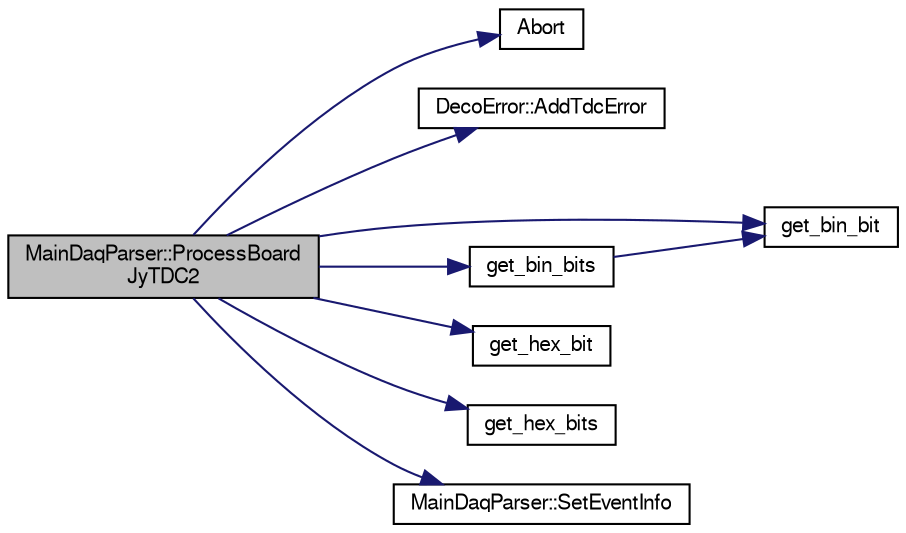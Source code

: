 digraph "MainDaqParser::ProcessBoardJyTDC2"
{
  bgcolor="transparent";
  edge [fontname="FreeSans",fontsize="10",labelfontname="FreeSans",labelfontsize="10"];
  node [fontname="FreeSans",fontsize="10",shape=record];
  rankdir="LR";
  Node1 [label="MainDaqParser::ProcessBoard\lJyTDC2",height=0.2,width=0.4,color="black", fillcolor="grey75", style="filled" fontcolor="black"];
  Node1 -> Node2 [color="midnightblue",fontsize="10",style="solid",fontname="FreeSans"];
  Node2 [label="Abort",height=0.2,width=0.4,color="black",URL="$d8/d78/CodaInputManager_8cc.html#a7aba209881ef8e916080304c12f70d18"];
  Node1 -> Node3 [color="midnightblue",fontsize="10",style="solid",fontname="FreeSans"];
  Node3 [label="DecoError::AddTdcError",height=0.2,width=0.4,color="black",URL="$d3/d6b/classDecoError.html#aa121147c5823e820dd9a6b16d5be2a55"];
  Node1 -> Node4 [color="midnightblue",fontsize="10",style="solid",fontname="FreeSans"];
  Node4 [label="get_bin_bit",height=0.2,width=0.4,color="black",URL="$d8/d78/CodaInputManager_8cc.html#a139982a90f3148f2bb4caf569be8f21b"];
  Node1 -> Node5 [color="midnightblue",fontsize="10",style="solid",fontname="FreeSans"];
  Node5 [label="get_bin_bits",height=0.2,width=0.4,color="black",URL="$d8/d78/CodaInputManager_8cc.html#ae4ab40fbb136f8c139525ec7d9c87cf5"];
  Node5 -> Node4 [color="midnightblue",fontsize="10",style="solid",fontname="FreeSans"];
  Node1 -> Node6 [color="midnightblue",fontsize="10",style="solid",fontname="FreeSans"];
  Node6 [label="get_hex_bit",height=0.2,width=0.4,color="black",URL="$d8/d78/CodaInputManager_8cc.html#a0e85f068e5aa83a6560177518a93e565"];
  Node1 -> Node7 [color="midnightblue",fontsize="10",style="solid",fontname="FreeSans"];
  Node7 [label="get_hex_bits",height=0.2,width=0.4,color="black",URL="$d8/d78/CodaInputManager_8cc.html#a64e9930ff828b30da3572a5ff66a4115"];
  Node1 -> Node8 [color="midnightblue",fontsize="10",style="solid",fontname="FreeSans"];
  Node8 [label="MainDaqParser::SetEventInfo",height=0.2,width=0.4,color="black",URL="$df/dcd/classMainDaqParser.html#aeecce7618f04fe0ece68943ee1d885aa"];
}
